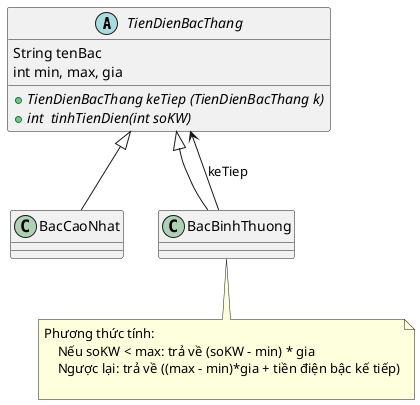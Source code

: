 @startuml
'https://plantuml.com/class-diagram

abstract class TienDienBacThang{
    String tenBac
    int min, max, gia
    + {abstract} TienDienBacThang keTiep (TienDienBacThang k)
    + {abstract} int  tinhTienDien(int soKW)
}
TienDienBacThang <|-- BacCaoNhat
TienDienBacThang <|-- BacBinhThuong
TienDienBacThang <-- BacBinhThuong: keTiep

note bottom of BacBinhThuong
    Phương thức tính:
        Nếu soKW < max: trả về (soKW - min) * gia
        Ngược lại: trả về ((max - min)*gia + tiền điện bậc kế tiếp)

end note

@enduml